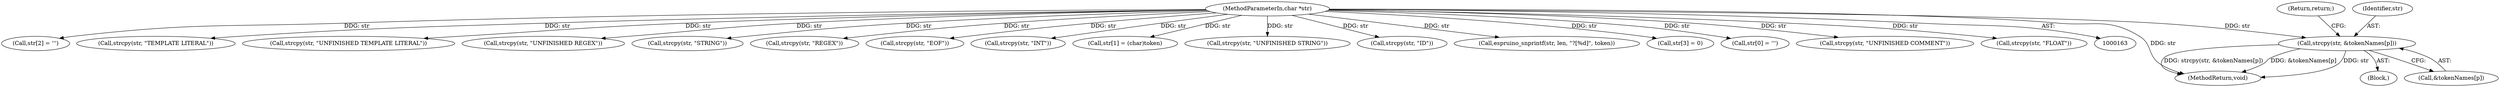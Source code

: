 digraph "0_Espruino_bed844f109b6c222816740555068de2e101e8018@API" {
"1000315" [label="(Call,strcpy(str, &tokenNames[p]))"];
"1000165" [label="(MethodParameterIn,char *str)"];
"1000327" [label="(MethodReturn,void)"];
"1000197" [label="(Call,str[2] = '\'')"];
"1000242" [label="(Call,strcpy(str, \"TEMPLATE LITERAL\"))"];
"1000321" [label="(Return,return;)"];
"1000315" [label="(Call,strcpy(str, &tokenNames[p]))"];
"1000316" [label="(Identifier,str)"];
"1000247" [label="(Call,strcpy(str, \"UNFINISHED TEMPLATE LITERAL\"))"];
"1000257" [label="(Call,strcpy(str, \"UNFINISHED REGEX\"))"];
"1000232" [label="(Call,strcpy(str, \"STRING\"))"];
"1000252" [label="(Call,strcpy(str, \"REGEX\"))"];
"1000212" [label="(Call,strcpy(str, \"EOF\"))"];
"1000222" [label="(Call,strcpy(str, \"INT\"))"];
"1000165" [label="(MethodParameterIn,char *str)"];
"1000190" [label="(Call,str[1] = (char)token)"];
"1000237" [label="(Call,strcpy(str, \"UNFINISHED STRING\"))"];
"1000217" [label="(Call,strcpy(str, \"ID\"))"];
"1000322" [label="(Call,espruino_snprintf(str, len, \"?[%d]\", token))"];
"1000202" [label="(Call,str[3] = 0)"];
"1000274" [label="(Block,)"];
"1000317" [label="(Call,&tokenNames[p])"];
"1000185" [label="(Call,str[0] = '\'')"];
"1000262" [label="(Call,strcpy(str, \"UNFINISHED COMMENT\"))"];
"1000227" [label="(Call,strcpy(str, \"FLOAT\"))"];
"1000315" -> "1000274"  [label="AST: "];
"1000315" -> "1000317"  [label="CFG: "];
"1000316" -> "1000315"  [label="AST: "];
"1000317" -> "1000315"  [label="AST: "];
"1000321" -> "1000315"  [label="CFG: "];
"1000315" -> "1000327"  [label="DDG: str"];
"1000315" -> "1000327"  [label="DDG: strcpy(str, &tokenNames[p])"];
"1000315" -> "1000327"  [label="DDG: &tokenNames[p]"];
"1000165" -> "1000315"  [label="DDG: str"];
"1000165" -> "1000163"  [label="AST: "];
"1000165" -> "1000327"  [label="DDG: str"];
"1000165" -> "1000185"  [label="DDG: str"];
"1000165" -> "1000190"  [label="DDG: str"];
"1000165" -> "1000197"  [label="DDG: str"];
"1000165" -> "1000202"  [label="DDG: str"];
"1000165" -> "1000212"  [label="DDG: str"];
"1000165" -> "1000217"  [label="DDG: str"];
"1000165" -> "1000222"  [label="DDG: str"];
"1000165" -> "1000227"  [label="DDG: str"];
"1000165" -> "1000232"  [label="DDG: str"];
"1000165" -> "1000237"  [label="DDG: str"];
"1000165" -> "1000242"  [label="DDG: str"];
"1000165" -> "1000247"  [label="DDG: str"];
"1000165" -> "1000252"  [label="DDG: str"];
"1000165" -> "1000257"  [label="DDG: str"];
"1000165" -> "1000262"  [label="DDG: str"];
"1000165" -> "1000322"  [label="DDG: str"];
}
